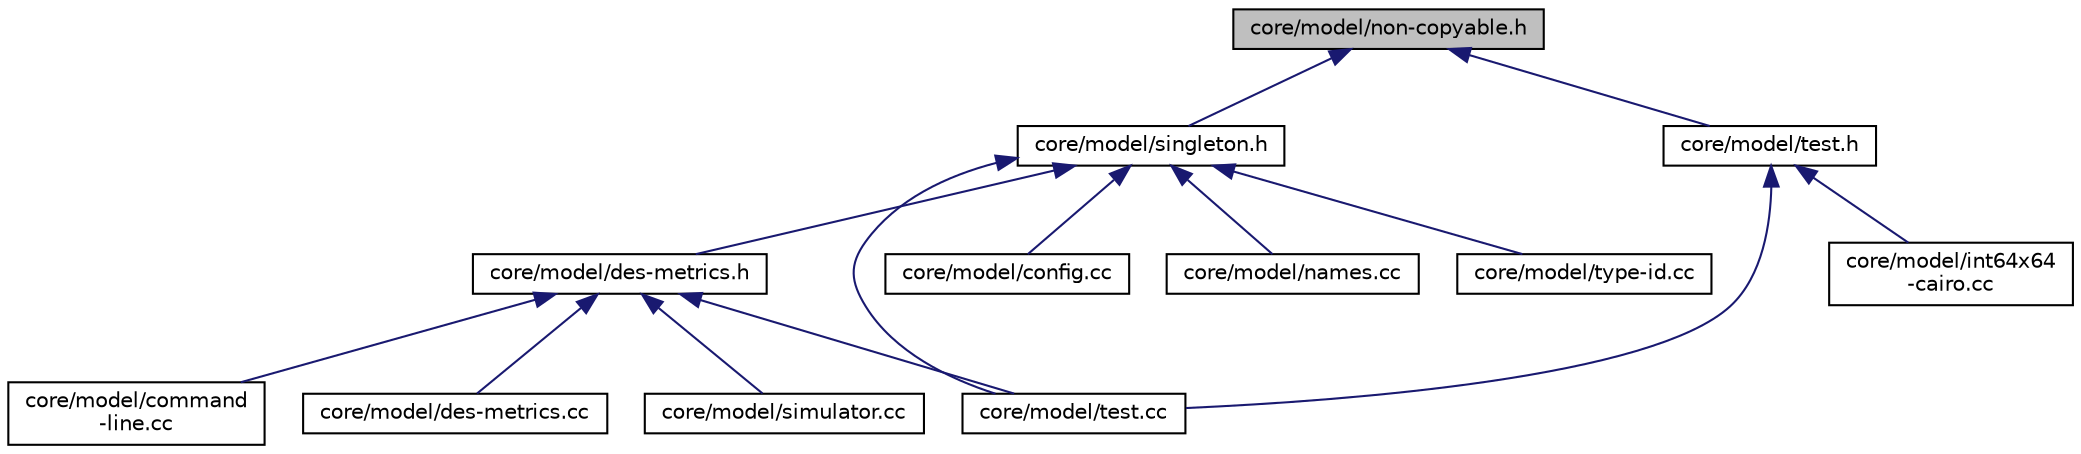 digraph "core/model/non-copyable.h"
{
  edge [fontname="Helvetica",fontsize="10",labelfontname="Helvetica",labelfontsize="10"];
  node [fontname="Helvetica",fontsize="10",shape=record];
  Node1 [label="core/model/non-copyable.h",height=0.2,width=0.4,color="black", fillcolor="grey75", style="filled", fontcolor="black"];
  Node1 -> Node2 [dir="back",color="midnightblue",fontsize="10",style="solid"];
  Node2 [label="core/model/singleton.h",height=0.2,width=0.4,color="black", fillcolor="white", style="filled",URL="$d4/d0b/singleton_8h.html"];
  Node2 -> Node3 [dir="back",color="midnightblue",fontsize="10",style="solid"];
  Node3 [label="core/model/des-metrics.h",height=0.2,width=0.4,color="black", fillcolor="white", style="filled",URL="$d0/d98/des-metrics_8h.html"];
  Node3 -> Node4 [dir="back",color="midnightblue",fontsize="10",style="solid"];
  Node4 [label="core/model/command\l-line.cc",height=0.2,width=0.4,color="black", fillcolor="white", style="filled",URL="$d9/dd5/command-line_8cc.html"];
  Node3 -> Node5 [dir="back",color="midnightblue",fontsize="10",style="solid"];
  Node5 [label="core/model/des-metrics.cc",height=0.2,width=0.4,color="black", fillcolor="white", style="filled",URL="$d1/df5/des-metrics_8cc.html"];
  Node3 -> Node6 [dir="back",color="midnightblue",fontsize="10",style="solid"];
  Node6 [label="core/model/simulator.cc",height=0.2,width=0.4,color="black", fillcolor="white", style="filled",URL="$d6/df8/simulator_8cc.html"];
  Node3 -> Node7 [dir="back",color="midnightblue",fontsize="10",style="solid"];
  Node7 [label="core/model/test.cc",height=0.2,width=0.4,color="black", fillcolor="white", style="filled",URL="$df/d52/test_8cc.html"];
  Node2 -> Node8 [dir="back",color="midnightblue",fontsize="10",style="solid"];
  Node8 [label="core/model/config.cc",height=0.2,width=0.4,color="black", fillcolor="white", style="filled",URL="$dd/da8/config_8cc.html"];
  Node2 -> Node9 [dir="back",color="midnightblue",fontsize="10",style="solid"];
  Node9 [label="core/model/names.cc",height=0.2,width=0.4,color="black", fillcolor="white", style="filled",URL="$de/dee/names_8cc.html"];
  Node2 -> Node7 [dir="back",color="midnightblue",fontsize="10",style="solid"];
  Node2 -> Node10 [dir="back",color="midnightblue",fontsize="10",style="solid"];
  Node10 [label="core/model/type-id.cc",height=0.2,width=0.4,color="black", fillcolor="white", style="filled",URL="$d7/d2a/type-id_8cc.html"];
  Node1 -> Node11 [dir="back",color="midnightblue",fontsize="10",style="solid"];
  Node11 [label="core/model/test.h",height=0.2,width=0.4,color="black", fillcolor="white", style="filled",URL="$d2/ddc/test_8h.html",tooltip="Definition of the testing macros and declaration of the testing classes. "];
  Node11 -> Node12 [dir="back",color="midnightblue",fontsize="10",style="solid"];
  Node12 [label="core/model/int64x64\l-cairo.cc",height=0.2,width=0.4,color="black", fillcolor="white", style="filled",URL="$db/dc6/int64x64-cairo_8cc.html"];
  Node11 -> Node7 [dir="back",color="midnightblue",fontsize="10",style="solid"];
}

